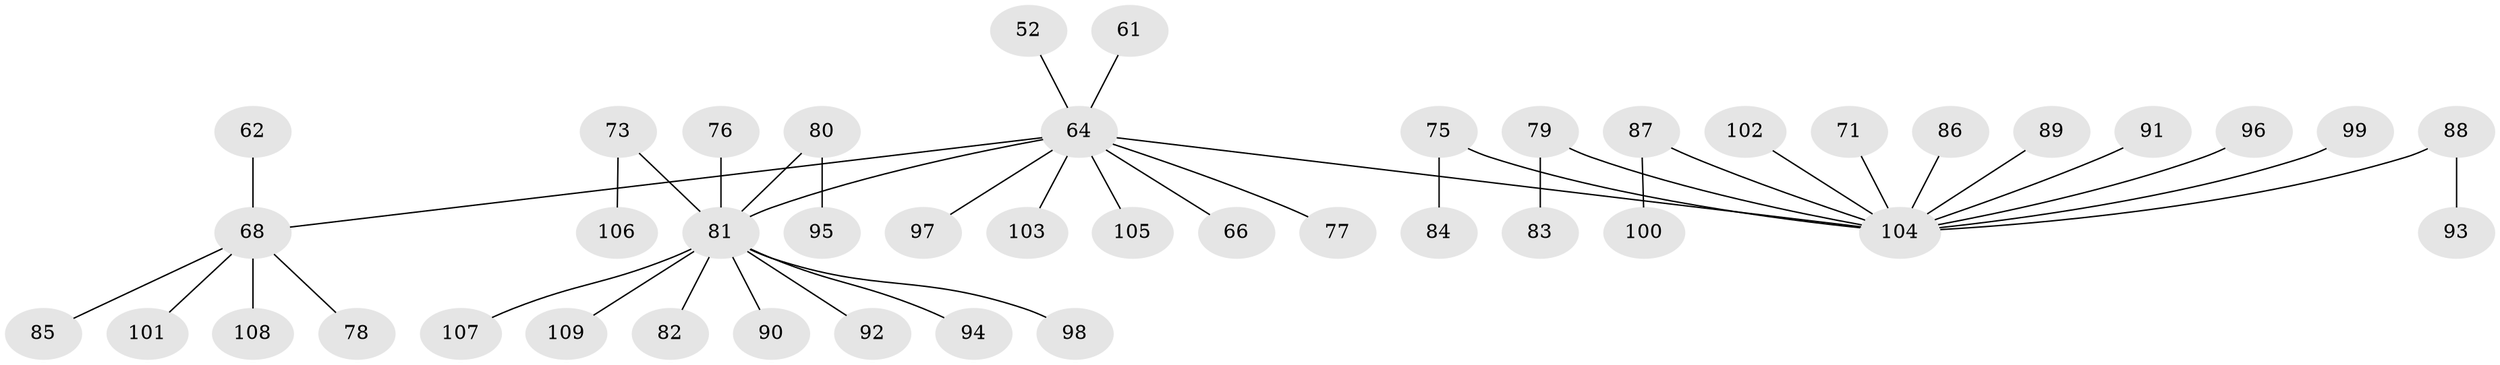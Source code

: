 // original degree distribution, {6: 0.03669724770642202, 3: 0.12844036697247707, 4: 0.08256880733944955, 1: 0.5137614678899083, 5: 0.01834862385321101, 2: 0.22018348623853212}
// Generated by graph-tools (version 1.1) at 2025/57/03/04/25 21:57:08]
// undirected, 43 vertices, 42 edges
graph export_dot {
graph [start="1"]
  node [color=gray90,style=filled];
  52;
  61;
  62;
  64 [super="+32+40+48+31"];
  66;
  68 [super="+22+36+44+60+65"];
  71;
  73;
  75 [super="+74"];
  76 [super="+29"];
  77;
  78;
  79;
  80;
  81 [super="+54+70+72"];
  82;
  83;
  84;
  85;
  86;
  87;
  88;
  89;
  90;
  91;
  92;
  93;
  94;
  95;
  96;
  97;
  98;
  99;
  100;
  101;
  102;
  103;
  104 [super="+49+69+63"];
  105;
  106;
  107;
  108;
  109;
  52 -- 64;
  61 -- 64;
  62 -- 68;
  64 -- 97;
  64 -- 66;
  64 -- 103;
  64 -- 105;
  64 -- 104;
  64 -- 77;
  64 -- 81;
  64 -- 68;
  68 -- 108;
  68 -- 78;
  68 -- 101;
  68 -- 85;
  71 -- 104;
  73 -- 106;
  73 -- 81;
  75 -- 84;
  75 -- 104;
  76 -- 81;
  79 -- 83;
  79 -- 104;
  80 -- 95;
  80 -- 81;
  81 -- 98;
  81 -- 107;
  81 -- 90;
  81 -- 109;
  81 -- 82;
  81 -- 92;
  81 -- 94;
  86 -- 104;
  87 -- 100;
  87 -- 104;
  88 -- 93;
  88 -- 104;
  89 -- 104;
  91 -- 104;
  96 -- 104;
  99 -- 104;
  102 -- 104;
}
